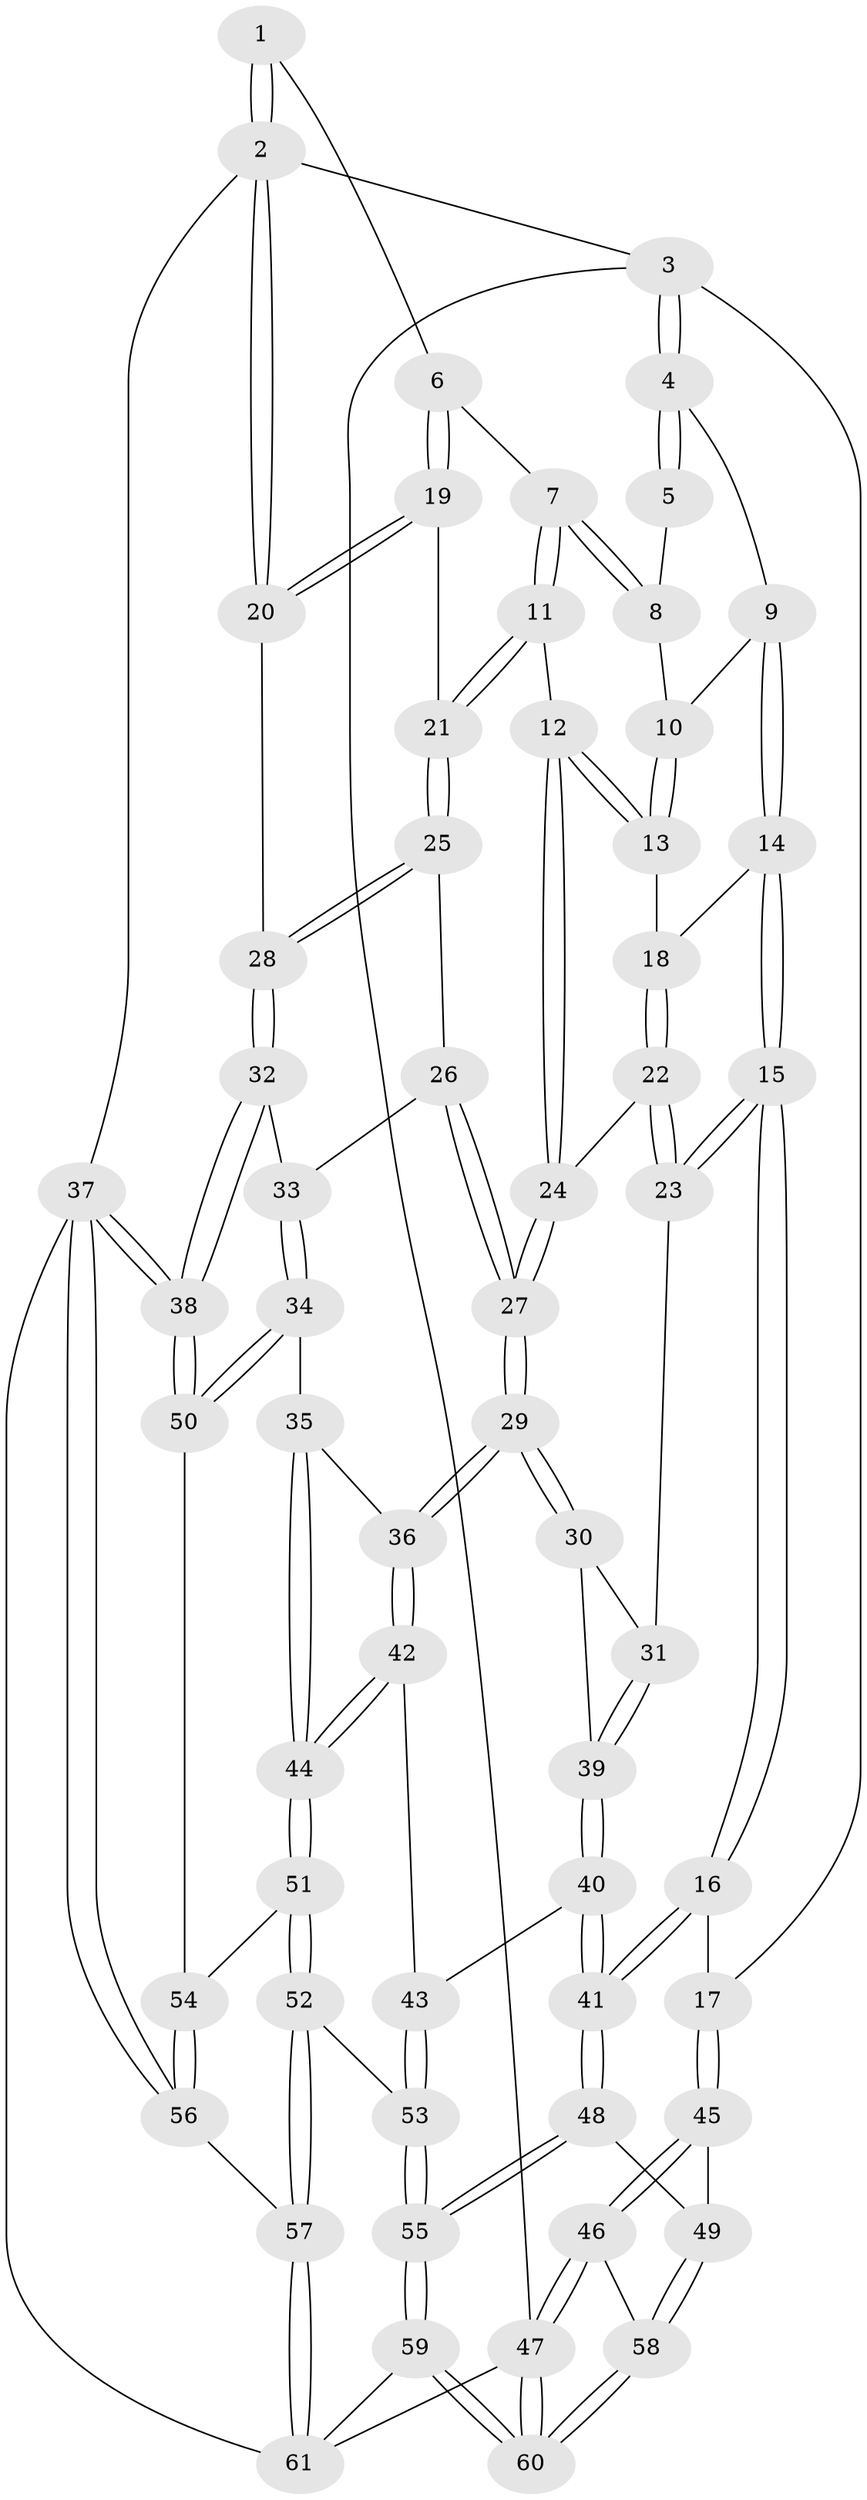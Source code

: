 // Generated by graph-tools (version 1.1) at 2025/12/02/27/25 16:12:00]
// undirected, 61 vertices, 149 edges
graph export_dot {
graph [start="1"]
  node [color=gray90,style=filled];
  1 [pos="+0.7030924702127952+0"];
  2 [pos="+1+0"];
  3 [pos="+0+0"];
  4 [pos="+0+0"];
  5 [pos="+0.5773899577840812+0"];
  6 [pos="+0.782741059503729+0.10415501196271743"];
  7 [pos="+0.6684931333902456+0.17024806813029253"];
  8 [pos="+0.5517447568357535+0"];
  9 [pos="+0.23937854334780412+0.02730681212842589"];
  10 [pos="+0.5017426802723658+0.010019775210845861"];
  11 [pos="+0.6472142557226149+0.19458099254744718"];
  12 [pos="+0.589011649237221+0.23969633754349856"];
  13 [pos="+0.48694840428512143+0.0658122467090354"];
  14 [pos="+0.2797979074619508+0.13175433288116503"];
  15 [pos="+0.07929837698913572+0.3266009694145114"];
  16 [pos="+0.0763239731852293+0.32780037013975755"];
  17 [pos="+0+0.313844113873069"];
  18 [pos="+0.33278913550092487+0.1512268948833819"];
  19 [pos="+0.8688977366042723+0.156095375475819"];
  20 [pos="+1+0"];
  21 [pos="+0.8510802465886164+0.29961579337272937"];
  22 [pos="+0.4072387898589092+0.29414091951670124"];
  23 [pos="+0.3644349455834488+0.3583468286040058"];
  24 [pos="+0.5783358795256287+0.2755860213488456"];
  25 [pos="+0.8521954466643237+0.3217281559669283"];
  26 [pos="+0.8521745273468962+0.3220632858088967"];
  27 [pos="+0.6265085511796052+0.36887297731854846"];
  28 [pos="+1+0.09952449942515812"];
  29 [pos="+0.6225967628435232+0.40968542545985004"];
  30 [pos="+0.5153071206585719+0.41070079140331484"];
  31 [pos="+0.36940123407262954+0.3886923236190868"];
  32 [pos="+1+0.3415370614753722"];
  33 [pos="+0.8683398785606484+0.3454588125659753"];
  34 [pos="+0.8786633669121883+0.5159212123433422"];
  35 [pos="+0.7043251262564957+0.48532616189545597"];
  36 [pos="+0.6229594964990313+0.4382692774145956"];
  37 [pos="+1+0.7198403047892437"];
  38 [pos="+1+0.6825861953831164"];
  39 [pos="+0.373707472575838+0.44692943309868294"];
  40 [pos="+0.37505253108687525+0.5438117208245756"];
  41 [pos="+0.28749122334294325+0.6291252790717784"];
  42 [pos="+0.5743643932516328+0.5068321777743193"];
  43 [pos="+0.5272816655287518+0.5384115831217711"];
  44 [pos="+0.7238255052521748+0.6956713496901114"];
  45 [pos="+0+0.4674097959633326"];
  46 [pos="+0+0.9094562069233145"];
  47 [pos="+0+1"];
  48 [pos="+0.2871821756197025+0.6301923220449351"];
  49 [pos="+0.2247107597599935+0.6732140351680581"];
  50 [pos="+0.9267829468452515+0.5891516287620625"];
  51 [pos="+0.7286982389931962+0.7061126321022959"];
  52 [pos="+0.6975808555905961+0.7404721302205892"];
  53 [pos="+0.5887847241309808+0.8222311640271266"];
  54 [pos="+0.7504926825686318+0.6993173305794348"];
  55 [pos="+0.5412876317137365+0.8924138857861179"];
  56 [pos="+0.9311356805132726+0.87495816289948"];
  57 [pos="+0.8888320024000681+0.912797207243161"];
  58 [pos="+0.18871638285379916+0.7179680569452672"];
  59 [pos="+0.5315452816275472+1"];
  60 [pos="+0.31244653705177383+1"];
  61 [pos="+0.7193916056569358+1"];
  1 -- 2;
  1 -- 2;
  1 -- 6;
  2 -- 3;
  2 -- 20;
  2 -- 20;
  2 -- 37;
  3 -- 4;
  3 -- 4;
  3 -- 17;
  3 -- 47;
  4 -- 5;
  4 -- 5;
  4 -- 9;
  5 -- 8;
  6 -- 7;
  6 -- 19;
  6 -- 19;
  7 -- 8;
  7 -- 8;
  7 -- 11;
  7 -- 11;
  8 -- 10;
  9 -- 10;
  9 -- 14;
  9 -- 14;
  10 -- 13;
  10 -- 13;
  11 -- 12;
  11 -- 21;
  11 -- 21;
  12 -- 13;
  12 -- 13;
  12 -- 24;
  12 -- 24;
  13 -- 18;
  14 -- 15;
  14 -- 15;
  14 -- 18;
  15 -- 16;
  15 -- 16;
  15 -- 23;
  15 -- 23;
  16 -- 17;
  16 -- 41;
  16 -- 41;
  17 -- 45;
  17 -- 45;
  18 -- 22;
  18 -- 22;
  19 -- 20;
  19 -- 20;
  19 -- 21;
  20 -- 28;
  21 -- 25;
  21 -- 25;
  22 -- 23;
  22 -- 23;
  22 -- 24;
  23 -- 31;
  24 -- 27;
  24 -- 27;
  25 -- 26;
  25 -- 28;
  25 -- 28;
  26 -- 27;
  26 -- 27;
  26 -- 33;
  27 -- 29;
  27 -- 29;
  28 -- 32;
  28 -- 32;
  29 -- 30;
  29 -- 30;
  29 -- 36;
  29 -- 36;
  30 -- 31;
  30 -- 39;
  31 -- 39;
  31 -- 39;
  32 -- 33;
  32 -- 38;
  32 -- 38;
  33 -- 34;
  33 -- 34;
  34 -- 35;
  34 -- 50;
  34 -- 50;
  35 -- 36;
  35 -- 44;
  35 -- 44;
  36 -- 42;
  36 -- 42;
  37 -- 38;
  37 -- 38;
  37 -- 56;
  37 -- 56;
  37 -- 61;
  38 -- 50;
  38 -- 50;
  39 -- 40;
  39 -- 40;
  40 -- 41;
  40 -- 41;
  40 -- 43;
  41 -- 48;
  41 -- 48;
  42 -- 43;
  42 -- 44;
  42 -- 44;
  43 -- 53;
  43 -- 53;
  44 -- 51;
  44 -- 51;
  45 -- 46;
  45 -- 46;
  45 -- 49;
  46 -- 47;
  46 -- 47;
  46 -- 58;
  47 -- 60;
  47 -- 60;
  47 -- 61;
  48 -- 49;
  48 -- 55;
  48 -- 55;
  49 -- 58;
  49 -- 58;
  50 -- 54;
  51 -- 52;
  51 -- 52;
  51 -- 54;
  52 -- 53;
  52 -- 57;
  52 -- 57;
  53 -- 55;
  53 -- 55;
  54 -- 56;
  54 -- 56;
  55 -- 59;
  55 -- 59;
  56 -- 57;
  57 -- 61;
  57 -- 61;
  58 -- 60;
  58 -- 60;
  59 -- 60;
  59 -- 60;
  59 -- 61;
}

